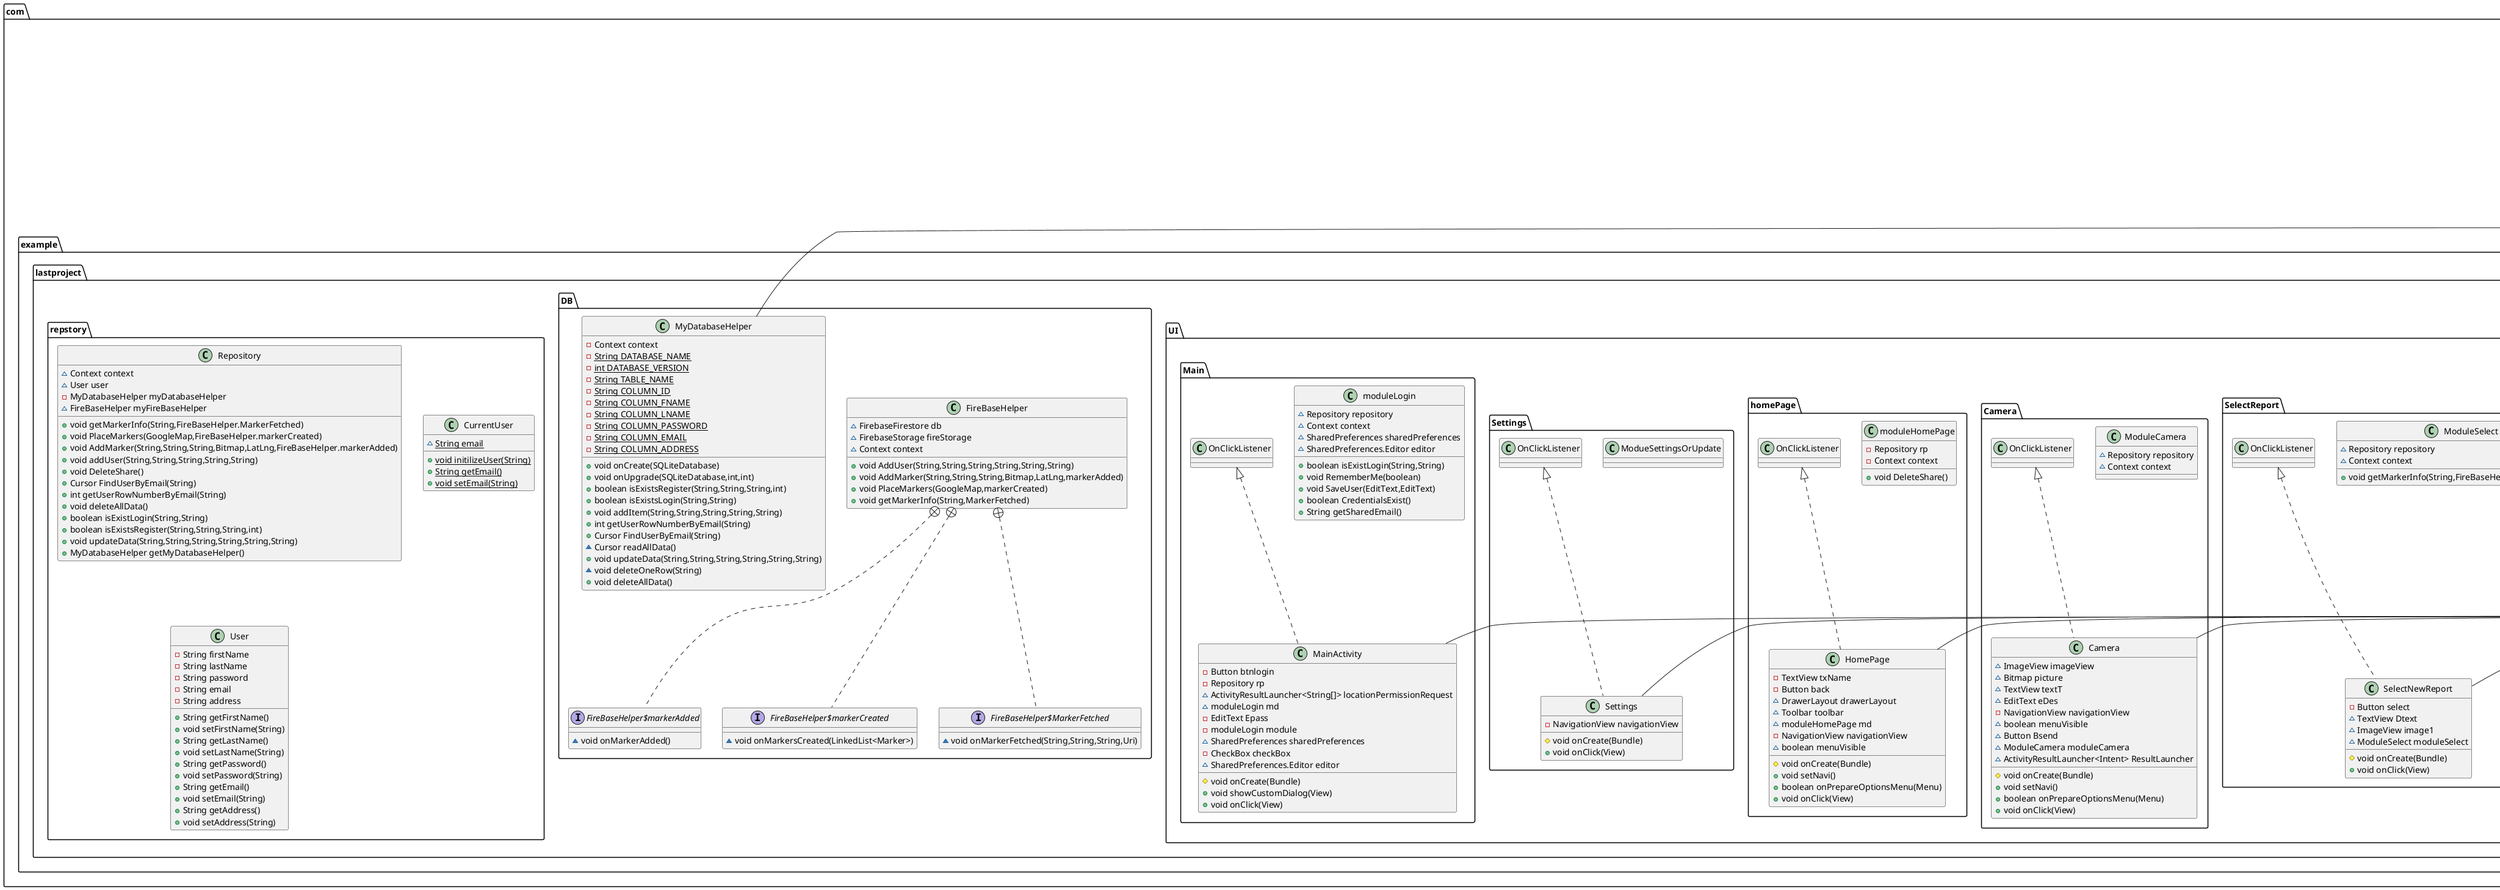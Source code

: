 @startuml
class com.example.lastproject.DB.FireBaseHelper {
~ FirebaseFirestore db
~ FirebaseStorage fireStorage
~ Context context
+ void AddUser(String,String,String,String,String,String)
+ void AddMarker(String,String,String,Bitmap,LatLng,markerAdded)
+ void PlaceMarkers(GoogleMap,markerCreated)
+ void getMarkerInfo(String,MarkerFetched)
}


interface com.example.lastproject.DB.FireBaseHelper$markerAdded {
~ void onMarkerAdded()
}

interface com.example.lastproject.DB.FireBaseHelper$markerCreated {
~ void onMarkersCreated(LinkedList<Marker>)
}

interface com.example.lastproject.DB.FireBaseHelper$MarkerFetched {
~ void onMarkerFetched(String,String,String,Uri)
}

class com.example.lastproject.UI.Info.ModuleInfo {
~ Context context
~ Repository repository
~ SharedPreferences sharedPreferences
~ SharedPreferences.Editor editor
+ int getUserRowNumberByEmail(String)
+ Cursor FindUserByEmail(String)
+ boolean CredentialsExist()
+ String getCredentials()
+ String getCredentials2()
+ void UpdateData(String,String,String,String,String,String)
+ boolean CheckUps(String,String,String)
}


class com.example.lastproject.UI.Map.ModuleMap {
~ Repository repository
~ Context context
+ void PlaceMarkers(GoogleMap,FireBaseHelper.markerCreated)
+ void AddMarker(String,String,String,Bitmap,LatLng,FireBaseHelper.markerAdded)
}


class com.example.lastproject.UI.homePage.HomePage {
- TextView txName
- Button back
~ DrawerLayout drawerLayout
~ Toolbar toolbar
~ moduleHomePage md
- NavigationView navigationView
~ boolean menuVisible
# void onCreate(Bundle)
+ void setNavi()
+ boolean onPrepareOptionsMenu(Menu)
+ void onClick(View)
}


class com.example.lastproject.UI.Settings.Settings {
- NavigationView navigationView
# void onCreate(Bundle)
+ void onClick(View)
}


class com.example.lastproject.UI.Main.MainActivity {
- Button btnlogin
- Repository rp
~ ActivityResultLauncher<String[]> locationPermissionRequest
~ moduleLogin md
- EditText Epass
- moduleLogin module
~ SharedPreferences sharedPreferences
- CheckBox checkBox
~ SharedPreferences.Editor editor
# void onCreate(Bundle)
+ void showCustomDialog(View)
+ void onClick(View)
}


class com.example.lastproject.repstory.Repository {
~ Context context
~ User user
- MyDatabaseHelper myDatabaseHelper
~ FireBaseHelper myFireBaseHelper
+ void getMarkerInfo(String,FireBaseHelper.MarkerFetched)
+ void PlaceMarkers(GoogleMap,FireBaseHelper.markerCreated)
+ void AddMarker(String,String,String,Bitmap,LatLng,FireBaseHelper.markerAdded)
+ void addUser(String,String,String,String,String)
+ void DeleteShare()
+ Cursor FindUserByEmail(String)
+ int getUserRowNumberByEmail(String)
+ void deleteAllData()
+ boolean isExistLogin(String,String)
+ boolean isExistsRegister(String,String,String,int)
+ void updateData(String,String,String,String,String,String)
+ MyDatabaseHelper getMyDatabaseHelper()
}


class com.example.lastproject.UI.Main.moduleLogin {
~ Repository repository
~ Context context
~ SharedPreferences sharedPreferences
~ SharedPreferences.Editor editor
+ boolean isExistLogin(String,String)
+ void RememberMe(boolean)
+ void SaveUser(EditText,EditText)
+ boolean CredentialsExist()
+ String getSharedEmail()
}


class com.example.lastproject.UI.homePage.moduleHomePage {
- Repository rp
- Context context
+ void DeleteShare()
}


class com.example.lastproject.repstory.CurrentUser {
~ {static} String email
+ {static} void initilizeUser(String)
+ {static} String getEmail()
+ {static} void setEmail(String)
}


class com.example.lastproject.UI.SelectReport.ModuleSelect {
~ Repository repository
~ Context context
+ void getMarkerInfo(String,FireBaseHelper.MarkerFetched)
}


class com.example.lastproject.UI.Camera.Camera {
~ ImageView imageView
~ Bitmap picture
~ TextView textT
~ EditText eDes
- NavigationView navigationView
~ boolean menuVisible
~ Button Bsend
~ ModuleCamera moduleCamera
~ ActivityResultLauncher<Intent> ResultLauncher
# void onCreate(Bundle)
+ void setNavi()
+ boolean onPrepareOptionsMenu(Menu)
+ void onClick(View)
}


class com.example.lastproject.UI.Camera.ModuleCamera {
~ Repository repository
~ Context context
}

class com.example.lastproject.repstory.User {
- String firstName
- String lastName
- String password
- String email
- String address
+ String getFirstName()
+ void setFirstName(String)
+ String getLastName()
+ void setLastName(String)
+ String getPassword()
+ void setPassword(String)
+ String getEmail()
+ void setEmail(String)
+ String getAddress()
+ void setAddress(String)
}


class com.example.lastproject.UI.Info.InfoFragmentBottom {
- {static} String ARG_PARAM1
- {static} String ARG_PARAM2
- String mParam1
- String mParam2
~ Button returnToHome
~ ModuleInfo moduleInfo
- EditText Fname
+ {static} InfoFragmentBottom newInstance(String,String)
+ void onCreate(Bundle)
+ View onCreateView(LayoutInflater,ViewGroup,Bundle)
}


class com.example.lastproject.DB.MyDatabaseHelper {
- Context context
- {static} String DATABASE_NAME
- {static} int DATABASE_VERSION
- {static} String TABLE_NAME
- {static} String COLUMN_ID
- {static} String COLUMN_FNAME
- {static} String COLUMN_LNAME
- {static} String COLUMN_PASSWORD
- {static} String COLUMN_EMAIL
- {static} String COLUMN_ADDRESS
+ void onCreate(SQLiteDatabase)
+ void onUpgrade(SQLiteDatabase,int,int)
+ boolean isExistsRegister(String,String,String,int)
+ boolean isExistsLogin(String,String)
+ void addItem(String,String,String,String,String)
+ int getUserRowNumberByEmail(String)
+ Cursor FindUserByEmail(String)
~ Cursor readAllData()
+ void updateData(String,String,String,String,String,String)
~ void deleteOneRow(String)
+ void deleteAllData()
}


class com.example.lastproject.UI.Map.Map {
~ SupportMapFragment supportMapFragment
~ LatLng latLng
~ Button backHome
~ ModuleMap module
~ GoogleMap mMap
~ FusedLocationProviderClient fusedLocationClient
# void onCreate(Bundle)
+ void getLastLocation()
+ void onMapReady(GoogleMap)
}


class com.example.lastproject.UI.Settings.ModueSettingsOrUpdate {
}
class com.example.lastproject.UI.Register.Register {
- Button btnSendInformation
- TextView btnBackToLogin
~ SharedPreferences sharedPreferences
- EditText Epass
- modleRegister mR
~ CheckBox checkBox
- EditText EFname1
# void onCreate(Bundle)
+ void showCustomDialog(View)
+ void onClick(View)
}


class com.example.lastproject.UI.Info.Info {
- NavigationView navigationView
- TextView pass
- TextView email
- ModuleInfo moduleInfo
~ FragmentManager fragmentManager
# void onCreate(Bundle)
+ void onClick(View)
}


class com.example.lastproject.UI.Info.InfoFragment {
- {static} String ARG_PARAM1
- {static} String ARG_PARAM2
- String mParam1
- String mParam2
- TextView pass
- TextView email
- ModuleInfo moduleInfo
+ {static} InfoFragment newInstance(String,String)
+ void onCreate(Bundle)
+ View onCreateView(LayoutInflater,ViewGroup,Bundle)
}


class com.example.lastproject.UI.Register.modleRegister {
- Repository rep
~ Context context
~ SharedPreferences sharedPreferences
~ SharedPreferences.Editor editor
+ boolean isExistLogin(String,String)
+ boolean CheckUps(String,String,String)
+ void addUser(String,String,String,String,String)
+ void RememberMe(boolean)
+ void SaveUser(EditText,EditText)
}


class com.example.lastproject.UI.SelectReport.SelectNewReport {
- Button select
~ TextView Dtext
~ ImageView image1
~ ModuleSelect moduleSelect
# void onCreate(Bundle)
+ void onClick(View)
}




com.example.lastproject.DB.FireBaseHelper +.. com.example.lastproject.DB.FireBaseHelper$markerAdded
com.example.lastproject.DB.FireBaseHelper +.. com.example.lastproject.DB.FireBaseHelper$markerCreated
com.example.lastproject.DB.FireBaseHelper +.. com.example.lastproject.DB.FireBaseHelper$MarkerFetched
com.example.lastproject.UI.homePage.OnClickListener <|.. com.example.lastproject.UI.homePage.HomePage
androidx.appcompat.app.AppCompatActivity <|-- com.example.lastproject.UI.homePage.HomePage
com.example.lastproject.UI.Settings.OnClickListener <|.. com.example.lastproject.UI.Settings.Settings
androidx.appcompat.app.AppCompatActivity <|-- com.example.lastproject.UI.Settings.Settings
com.example.lastproject.UI.Main.OnClickListener <|.. com.example.lastproject.UI.Main.MainActivity
androidx.appcompat.app.AppCompatActivity <|-- com.example.lastproject.UI.Main.MainActivity
com.example.lastproject.UI.Camera.OnClickListener <|.. com.example.lastproject.UI.Camera.Camera
androidx.appcompat.app.AppCompatActivity <|-- com.example.lastproject.UI.Camera.Camera
androidx.fragment.app.Fragment <|-- com.example.lastproject.UI.Info.InfoFragmentBottom
android.database.sqlite.SQLiteOpenHelper <|-- com.example.lastproject.DB.MyDatabaseHelper
com.google.android.gms.maps.OnMapReadyCallback <|.. com.example.lastproject.UI.Map.Map
androidx.appcompat.app.AppCompatActivity <|-- com.example.lastproject.UI.Map.Map
com.example.lastproject.UI.Register.OnClickListener <|.. com.example.lastproject.UI.Register.Register
androidx.appcompat.app.AppCompatActivity <|-- com.example.lastproject.UI.Register.Register
com.example.lastproject.UI.Info.OnClickListener <|.. com.example.lastproject.UI.Info.Info
androidx.appcompat.app.AppCompatActivity <|-- com.example.lastproject.UI.Info.Info
androidx.fragment.app.Fragment <|-- com.example.lastproject.UI.Info.InfoFragment
com.example.lastproject.UI.SelectReport.OnClickListener <|.. com.example.lastproject.UI.SelectReport.SelectNewReport
androidx.appcompat.app.AppCompatActivity <|-- com.example.lastproject.UI.SelectReport.SelectNewReport
@enduml